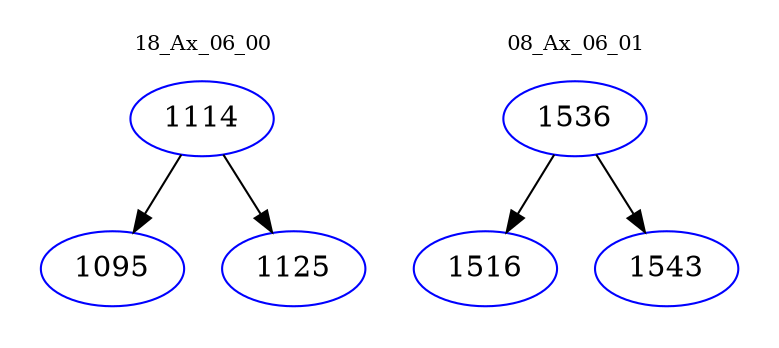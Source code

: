 digraph{
subgraph cluster_0 {
color = white
label = "18_Ax_06_00";
fontsize=10;
T0_1114 [label="1114", color="blue"]
T0_1114 -> T0_1095 [color="black"]
T0_1095 [label="1095", color="blue"]
T0_1114 -> T0_1125 [color="black"]
T0_1125 [label="1125", color="blue"]
}
subgraph cluster_1 {
color = white
label = "08_Ax_06_01";
fontsize=10;
T1_1536 [label="1536", color="blue"]
T1_1536 -> T1_1516 [color="black"]
T1_1516 [label="1516", color="blue"]
T1_1536 -> T1_1543 [color="black"]
T1_1543 [label="1543", color="blue"]
}
}
